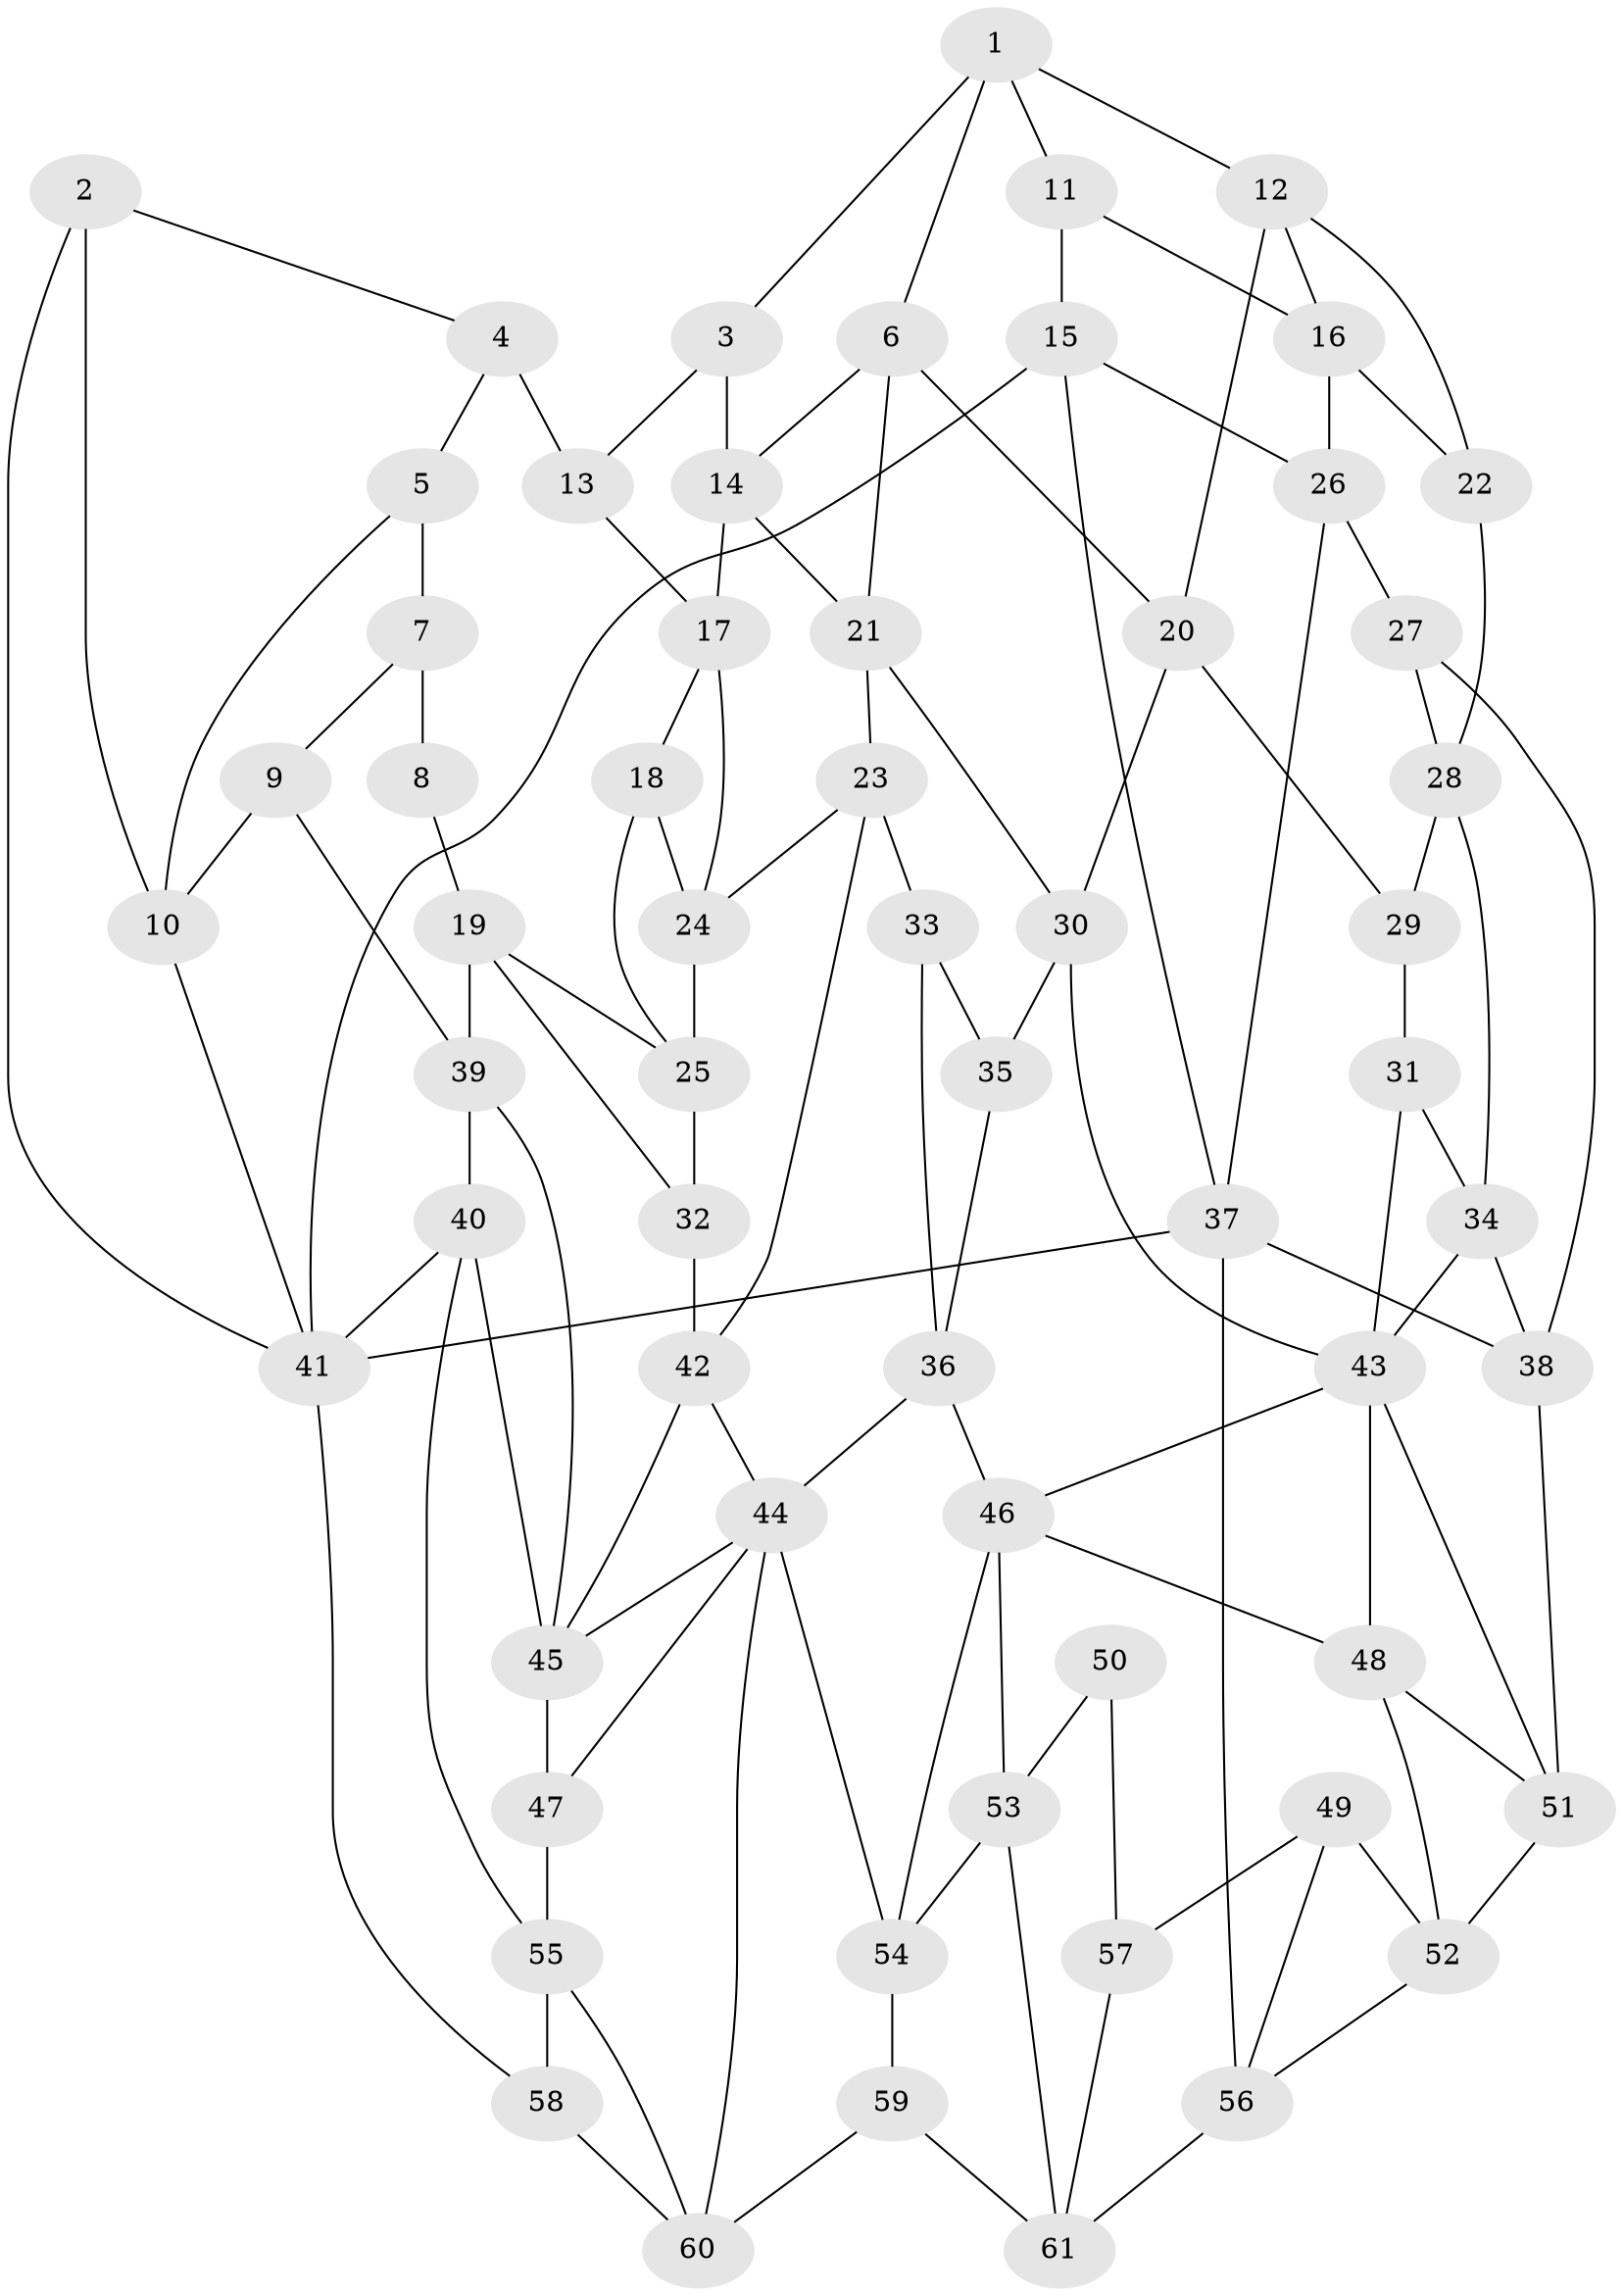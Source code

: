 // original degree distribution, {3: 0.03278688524590164, 4: 0.2540983606557377, 6: 0.27049180327868855, 5: 0.4426229508196721}
// Generated by graph-tools (version 1.1) at 2025/27/03/09/25 03:27:12]
// undirected, 61 vertices, 114 edges
graph export_dot {
graph [start="1"]
  node [color=gray90,style=filled];
  1;
  2;
  3;
  4;
  5;
  6;
  7;
  8;
  9;
  10;
  11;
  12;
  13;
  14;
  15;
  16;
  17;
  18;
  19;
  20;
  21;
  22;
  23;
  24;
  25;
  26;
  27;
  28;
  29;
  30;
  31;
  32;
  33;
  34;
  35;
  36;
  37;
  38;
  39;
  40;
  41;
  42;
  43;
  44;
  45;
  46;
  47;
  48;
  49;
  50;
  51;
  52;
  53;
  54;
  55;
  56;
  57;
  58;
  59;
  60;
  61;
  1 -- 3 [weight=1.0];
  1 -- 6 [weight=1.0];
  1 -- 11 [weight=1.0];
  1 -- 12 [weight=1.0];
  2 -- 4 [weight=1.0];
  2 -- 10 [weight=1.0];
  2 -- 41 [weight=1.0];
  3 -- 13 [weight=1.0];
  3 -- 14 [weight=1.0];
  4 -- 5 [weight=1.0];
  4 -- 13 [weight=2.0];
  5 -- 7 [weight=1.0];
  5 -- 10 [weight=1.0];
  6 -- 14 [weight=1.0];
  6 -- 20 [weight=1.0];
  6 -- 21 [weight=1.0];
  7 -- 8 [weight=2.0];
  7 -- 9 [weight=1.0];
  8 -- 19 [weight=1.0];
  9 -- 10 [weight=1.0];
  9 -- 39 [weight=1.0];
  10 -- 41 [weight=1.0];
  11 -- 15 [weight=2.0];
  11 -- 16 [weight=1.0];
  12 -- 16 [weight=1.0];
  12 -- 20 [weight=1.0];
  12 -- 22 [weight=1.0];
  13 -- 17 [weight=1.0];
  14 -- 17 [weight=1.0];
  14 -- 21 [weight=1.0];
  15 -- 26 [weight=1.0];
  15 -- 37 [weight=1.0];
  15 -- 41 [weight=1.0];
  16 -- 22 [weight=1.0];
  16 -- 26 [weight=1.0];
  17 -- 18 [weight=1.0];
  17 -- 24 [weight=1.0];
  18 -- 24 [weight=1.0];
  18 -- 25 [weight=1.0];
  19 -- 25 [weight=1.0];
  19 -- 32 [weight=1.0];
  19 -- 39 [weight=1.0];
  20 -- 29 [weight=1.0];
  20 -- 30 [weight=1.0];
  21 -- 23 [weight=1.0];
  21 -- 30 [weight=1.0];
  22 -- 28 [weight=1.0];
  23 -- 24 [weight=1.0];
  23 -- 33 [weight=1.0];
  23 -- 42 [weight=1.0];
  24 -- 25 [weight=1.0];
  25 -- 32 [weight=1.0];
  26 -- 27 [weight=1.0];
  26 -- 37 [weight=1.0];
  27 -- 28 [weight=1.0];
  27 -- 38 [weight=1.0];
  28 -- 29 [weight=1.0];
  28 -- 34 [weight=1.0];
  29 -- 31 [weight=2.0];
  30 -- 35 [weight=1.0];
  30 -- 43 [weight=1.0];
  31 -- 34 [weight=1.0];
  31 -- 43 [weight=1.0];
  32 -- 42 [weight=2.0];
  33 -- 35 [weight=2.0];
  33 -- 36 [weight=1.0];
  34 -- 38 [weight=1.0];
  34 -- 43 [weight=1.0];
  35 -- 36 [weight=1.0];
  36 -- 44 [weight=1.0];
  36 -- 46 [weight=1.0];
  37 -- 38 [weight=1.0];
  37 -- 41 [weight=1.0];
  37 -- 56 [weight=1.0];
  38 -- 51 [weight=1.0];
  39 -- 40 [weight=1.0];
  39 -- 45 [weight=1.0];
  40 -- 41 [weight=1.0];
  40 -- 45 [weight=1.0];
  40 -- 55 [weight=1.0];
  41 -- 58 [weight=1.0];
  42 -- 44 [weight=1.0];
  42 -- 45 [weight=2.0];
  43 -- 46 [weight=1.0];
  43 -- 48 [weight=1.0];
  43 -- 51 [weight=1.0];
  44 -- 45 [weight=1.0];
  44 -- 47 [weight=1.0];
  44 -- 54 [weight=1.0];
  44 -- 60 [weight=1.0];
  45 -- 47 [weight=1.0];
  46 -- 48 [weight=1.0];
  46 -- 53 [weight=1.0];
  46 -- 54 [weight=1.0];
  47 -- 55 [weight=1.0];
  48 -- 51 [weight=1.0];
  48 -- 52 [weight=1.0];
  49 -- 52 [weight=1.0];
  49 -- 56 [weight=1.0];
  49 -- 57 [weight=1.0];
  50 -- 53 [weight=1.0];
  50 -- 57 [weight=2.0];
  51 -- 52 [weight=1.0];
  52 -- 56 [weight=1.0];
  53 -- 54 [weight=1.0];
  53 -- 61 [weight=1.0];
  54 -- 59 [weight=1.0];
  55 -- 58 [weight=1.0];
  55 -- 60 [weight=1.0];
  56 -- 61 [weight=1.0];
  57 -- 61 [weight=1.0];
  58 -- 60 [weight=1.0];
  59 -- 60 [weight=1.0];
  59 -- 61 [weight=1.0];
}
